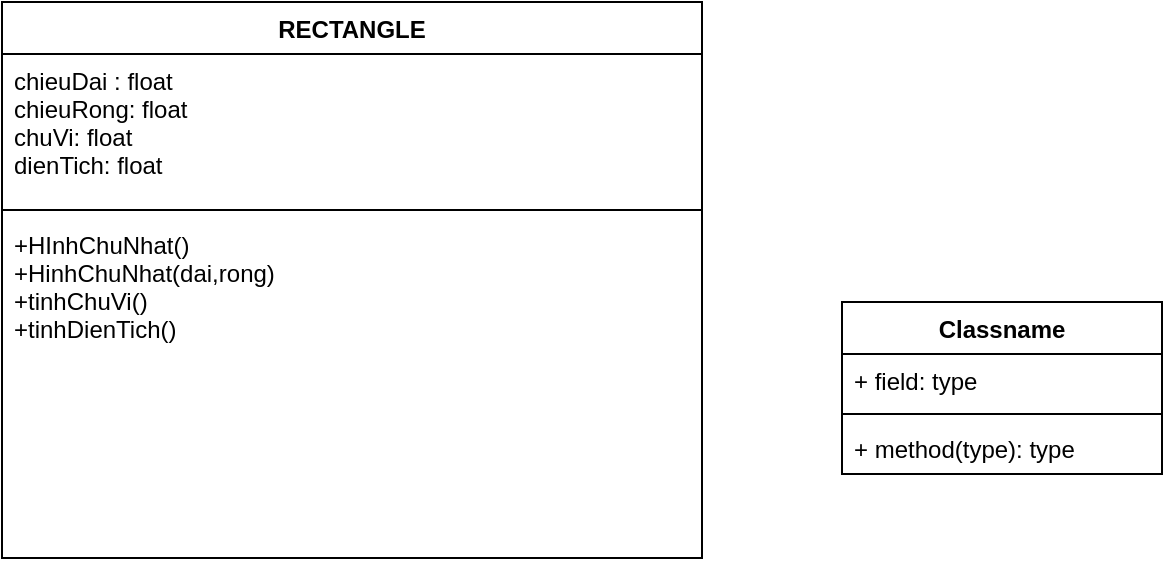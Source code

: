 <mxfile version="20.0.4" type="github">
  <diagram id="TpmTaJbN8ND9qaAiJzph" name="Page-1">
    <mxGraphModel dx="782" dy="501" grid="1" gridSize="10" guides="1" tooltips="1" connect="1" arrows="1" fold="1" page="1" pageScale="1" pageWidth="827" pageHeight="1169" math="0" shadow="0">
      <root>
        <mxCell id="0" />
        <mxCell id="1" parent="0" />
        <mxCell id="mVYVVQG5fqLb-Hkmi2Jo-1" value="Classname" style="swimlane;fontStyle=1;align=center;verticalAlign=top;childLayout=stackLayout;horizontal=1;startSize=26;horizontalStack=0;resizeParent=1;resizeParentMax=0;resizeLast=0;collapsible=1;marginBottom=0;" vertex="1" parent="1">
          <mxGeometry x="550" y="280" width="160" height="86" as="geometry" />
        </mxCell>
        <mxCell id="mVYVVQG5fqLb-Hkmi2Jo-2" value="+ field: type" style="text;strokeColor=none;fillColor=none;align=left;verticalAlign=top;spacingLeft=4;spacingRight=4;overflow=hidden;rotatable=0;points=[[0,0.5],[1,0.5]];portConstraint=eastwest;" vertex="1" parent="mVYVVQG5fqLb-Hkmi2Jo-1">
          <mxGeometry y="26" width="160" height="26" as="geometry" />
        </mxCell>
        <mxCell id="mVYVVQG5fqLb-Hkmi2Jo-3" value="" style="line;strokeWidth=1;fillColor=none;align=left;verticalAlign=middle;spacingTop=-1;spacingLeft=3;spacingRight=3;rotatable=0;labelPosition=right;points=[];portConstraint=eastwest;" vertex="1" parent="mVYVVQG5fqLb-Hkmi2Jo-1">
          <mxGeometry y="52" width="160" height="8" as="geometry" />
        </mxCell>
        <mxCell id="mVYVVQG5fqLb-Hkmi2Jo-4" value="+ method(type): type" style="text;strokeColor=none;fillColor=none;align=left;verticalAlign=top;spacingLeft=4;spacingRight=4;overflow=hidden;rotatable=0;points=[[0,0.5],[1,0.5]];portConstraint=eastwest;" vertex="1" parent="mVYVVQG5fqLb-Hkmi2Jo-1">
          <mxGeometry y="60" width="160" height="26" as="geometry" />
        </mxCell>
        <mxCell id="mVYVVQG5fqLb-Hkmi2Jo-5" value="RECTANGLE" style="swimlane;fontStyle=1;align=center;verticalAlign=top;childLayout=stackLayout;horizontal=1;startSize=26;horizontalStack=0;resizeParent=1;resizeParentMax=0;resizeLast=0;collapsible=1;marginBottom=0;" vertex="1" parent="1">
          <mxGeometry x="130" y="130" width="350" height="278" as="geometry" />
        </mxCell>
        <mxCell id="mVYVVQG5fqLb-Hkmi2Jo-6" value="chieuDai : float&#xa;chieuRong: float&#xa;chuVi: float&#xa;dienTich: float&#xa;" style="text;strokeColor=none;fillColor=none;align=left;verticalAlign=top;spacingLeft=4;spacingRight=4;overflow=hidden;rotatable=0;points=[[0,0.5],[1,0.5]];portConstraint=eastwest;" vertex="1" parent="mVYVVQG5fqLb-Hkmi2Jo-5">
          <mxGeometry y="26" width="350" height="74" as="geometry" />
        </mxCell>
        <mxCell id="mVYVVQG5fqLb-Hkmi2Jo-7" value="" style="line;strokeWidth=1;fillColor=none;align=left;verticalAlign=middle;spacingTop=-1;spacingLeft=3;spacingRight=3;rotatable=0;labelPosition=right;points=[];portConstraint=eastwest;" vertex="1" parent="mVYVVQG5fqLb-Hkmi2Jo-5">
          <mxGeometry y="100" width="350" height="8" as="geometry" />
        </mxCell>
        <mxCell id="mVYVVQG5fqLb-Hkmi2Jo-8" value="+HInhChuNhat()&#xa;+HinhChuNhat(dai,rong)&#xa;+tinhChuVi()&#xa;+tinhDienTich()" style="text;strokeColor=none;fillColor=none;align=left;verticalAlign=top;spacingLeft=4;spacingRight=4;overflow=hidden;rotatable=0;points=[[0,0.5],[1,0.5]];portConstraint=eastwest;" vertex="1" parent="mVYVVQG5fqLb-Hkmi2Jo-5">
          <mxGeometry y="108" width="350" height="170" as="geometry" />
        </mxCell>
      </root>
    </mxGraphModel>
  </diagram>
</mxfile>
